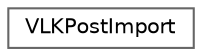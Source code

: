 digraph "Graphical Class Hierarchy"
{
 // LATEX_PDF_SIZE
  bgcolor="transparent";
  edge [fontname=Helvetica,fontsize=10,labelfontname=Helvetica,labelfontsize=10];
  node [fontname=Helvetica,fontsize=10,shape=box,height=0.2,width=0.4];
  rankdir="LR";
  Node0 [id="Node000000",label="VLKPostImport",height=0.2,width=0.4,color="grey40", fillcolor="white", style="filled",URL="$dc/d6e/class_v_l_k_post_import.html",tooltip=" "];
}

